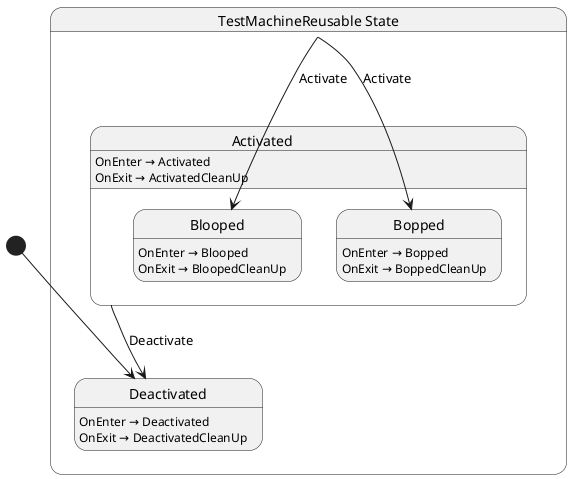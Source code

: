 @startuml TestMachineReusable
state "TestMachineReusable State" as Chickensoft_LogicBlocks_Tests_Fixtures_TestMachineReusable_State {
  state "Activated" as Chickensoft_LogicBlocks_Tests_Fixtures_TestMachineReusable_State_Activated {
    state "Blooped" as Chickensoft_LogicBlocks_Tests_Fixtures_TestMachineReusable_State_Activated_Blooped {
      Chickensoft_LogicBlocks_Tests_Fixtures_TestMachineReusable_State_Activated_Blooped : OnEnter → Blooped
      Chickensoft_LogicBlocks_Tests_Fixtures_TestMachineReusable_State_Activated_Blooped : OnExit → BloopedCleanUp
    }
    state "Bopped" as Chickensoft_LogicBlocks_Tests_Fixtures_TestMachineReusable_State_Activated_Bopped {
      Chickensoft_LogicBlocks_Tests_Fixtures_TestMachineReusable_State_Activated_Bopped : OnEnter → Bopped
      Chickensoft_LogicBlocks_Tests_Fixtures_TestMachineReusable_State_Activated_Bopped : OnExit → BoppedCleanUp
    }
    Chickensoft_LogicBlocks_Tests_Fixtures_TestMachineReusable_State_Activated : OnEnter → Activated
    Chickensoft_LogicBlocks_Tests_Fixtures_TestMachineReusable_State_Activated : OnExit → ActivatedCleanUp
  }
  state "Deactivated" as Chickensoft_LogicBlocks_Tests_Fixtures_TestMachineReusable_State_Deactivated {
    Chickensoft_LogicBlocks_Tests_Fixtures_TestMachineReusable_State_Deactivated : OnEnter → Deactivated
    Chickensoft_LogicBlocks_Tests_Fixtures_TestMachineReusable_State_Deactivated : OnExit → DeactivatedCleanUp
  }
}

Chickensoft_LogicBlocks_Tests_Fixtures_TestMachineReusable_State --> Chickensoft_LogicBlocks_Tests_Fixtures_TestMachineReusable_State_Activated_Blooped : Activate
Chickensoft_LogicBlocks_Tests_Fixtures_TestMachineReusable_State --> Chickensoft_LogicBlocks_Tests_Fixtures_TestMachineReusable_State_Activated_Bopped : Activate
Chickensoft_LogicBlocks_Tests_Fixtures_TestMachineReusable_State_Activated --> Chickensoft_LogicBlocks_Tests_Fixtures_TestMachineReusable_State_Deactivated : Deactivate

[*] --> Chickensoft_LogicBlocks_Tests_Fixtures_TestMachineReusable_State_Deactivated
@enduml